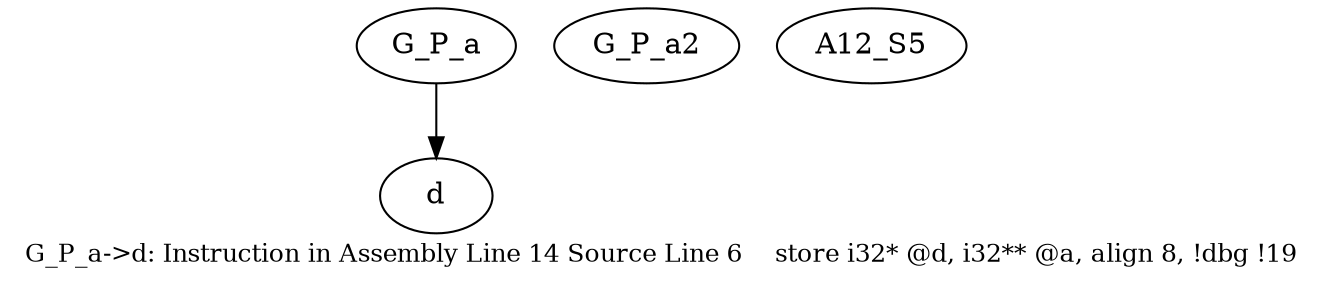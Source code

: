digraph{
	node [ ]
	edge [ ]
	d [ ]
	G_P_a [ ]
	G_P_a2 [ ]
	A12_S5 [ ]
	G_P_a -> d [ ]
	label = "G_P_a->d: Instruction in Assembly Line 14 Source Line 6	store i32* @d, i32** @a, align 8, !dbg !19"	fontsize = "12"
}